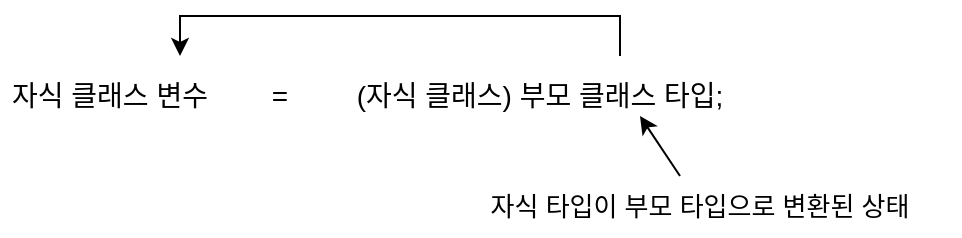 <mxfile version="20.0.4" type="github">
  <diagram id="DL0fNcubg0apvaiaLbpR" name="Page-1">
    <mxGraphModel dx="1038" dy="539" grid="1" gridSize="10" guides="1" tooltips="1" connect="1" arrows="1" fold="1" page="1" pageScale="1" pageWidth="520" pageHeight="150" math="0" shadow="0">
      <root>
        <mxCell id="0" />
        <mxCell id="1" parent="0" />
        <mxCell id="ox-p0_dNMfezR5jQb4kF-1" value="자식 클래스 변수" style="text;html=1;strokeColor=none;fillColor=none;align=center;verticalAlign=middle;whiteSpace=wrap;rounded=0;fontSize=14;" vertex="1" parent="1">
          <mxGeometry x="20" y="40" width="110" height="40" as="geometry" />
        </mxCell>
        <mxCell id="ox-p0_dNMfezR5jQb4kF-7" style="edgeStyle=orthogonalEdgeStyle;rounded=0;orthogonalLoop=1;jettySize=auto;html=1;fontSize=13;exitX=0.7;exitY=0;exitDx=0;exitDy=0;exitPerimeter=0;" edge="1" parent="1" source="ox-p0_dNMfezR5jQb4kF-2">
          <mxGeometry relative="1" as="geometry">
            <mxPoint x="110" y="40" as="targetPoint" />
            <Array as="points">
              <mxPoint x="330" y="20" />
              <mxPoint x="110" y="20" />
              <mxPoint x="110" y="37" />
            </Array>
          </mxGeometry>
        </mxCell>
        <mxCell id="ox-p0_dNMfezR5jQb4kF-2" value="(자식 클래스) 부모 클래스 타입;" style="text;html=1;strokeColor=none;fillColor=none;align=center;verticalAlign=middle;whiteSpace=wrap;rounded=0;fontSize=14;" vertex="1" parent="1">
          <mxGeometry x="190" y="40" width="200" height="40" as="geometry" />
        </mxCell>
        <mxCell id="ox-p0_dNMfezR5jQb4kF-3" value="=" style="text;html=1;strokeColor=none;fillColor=none;align=center;verticalAlign=middle;whiteSpace=wrap;rounded=0;fontSize=14;" vertex="1" parent="1">
          <mxGeometry x="130" y="45" width="60" height="30" as="geometry" />
        </mxCell>
        <mxCell id="ox-p0_dNMfezR5jQb4kF-6" style="edgeStyle=none;rounded=0;orthogonalLoop=1;jettySize=auto;html=1;fontSize=13;" edge="1" parent="1" source="ox-p0_dNMfezR5jQb4kF-4">
          <mxGeometry relative="1" as="geometry">
            <mxPoint x="340" y="70" as="targetPoint" />
          </mxGeometry>
        </mxCell>
        <mxCell id="ox-p0_dNMfezR5jQb4kF-4" value="자식 타입이 부모 타입으로 변환된 상태" style="text;html=1;strokeColor=none;fillColor=none;align=center;verticalAlign=middle;whiteSpace=wrap;rounded=0;fontSize=13;" vertex="1" parent="1">
          <mxGeometry x="240" y="100" width="260" height="30" as="geometry" />
        </mxCell>
      </root>
    </mxGraphModel>
  </diagram>
</mxfile>
